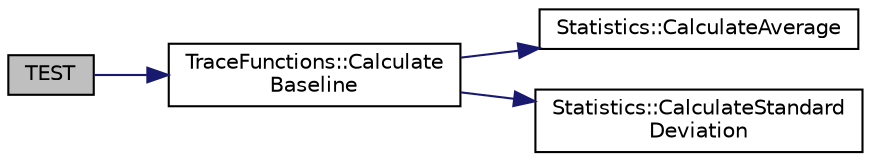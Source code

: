 digraph "TEST"
{
  edge [fontname="Helvetica",fontsize="10",labelfontname="Helvetica",labelfontsize="10"];
  node [fontname="Helvetica",fontsize="10",shape=record];
  rankdir="LR";
  Node1 [label="TEST",height=0.2,width=0.4,color="black", fillcolor="grey75", style="filled", fontcolor="black"];
  Node1 -> Node2 [color="midnightblue",fontsize="10",style="solid",fontname="Helvetica"];
  Node2 [label="TraceFunctions::Calculate\lBaseline",height=0.2,width=0.4,color="black", fillcolor="white", style="filled",URL="$d6/dd5/namespace_trace_functions.html#a4e6a98c2348a06c85f67b17940bee370",tooltip="Compute the trace baseline and its standard deviation. This function takes a data range in the event ..."];
  Node2 -> Node3 [color="midnightblue",fontsize="10",style="solid",fontname="Helvetica"];
  Node3 [label="Statistics::CalculateAverage",height=0.2,width=0.4,color="black", fillcolor="white", style="filled",URL="$d4/d06/namespace_statistics.html#a55bb7fafb2b9fe34fdbf0737e24824bb"];
  Node2 -> Node4 [color="midnightblue",fontsize="10",style="solid",fontname="Helvetica"];
  Node4 [label="Statistics::CalculateStandard\lDeviation",height=0.2,width=0.4,color="black", fillcolor="white", style="filled",URL="$d4/d06/namespace_statistics.html#ad9bea951fe502b219d59b68e667c37cd"];
}
